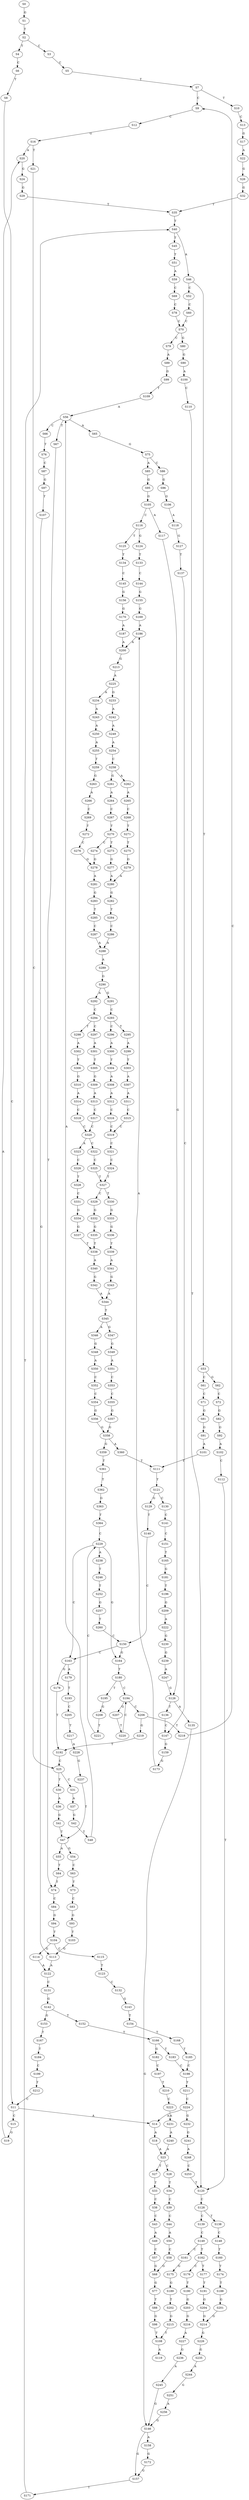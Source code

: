 strict digraph  {
	S0 -> S1 [ label = G ];
	S1 -> S2 [ label = T ];
	S2 -> S3 [ label = C ];
	S2 -> S4 [ label = T ];
	S3 -> S5 [ label = C ];
	S4 -> S6 [ label = C ];
	S5 -> S7 [ label = T ];
	S6 -> S8 [ label = T ];
	S7 -> S9 [ label = C ];
	S7 -> S10 [ label = T ];
	S8 -> S11 [ label = C ];
	S9 -> S12 [ label = C ];
	S10 -> S13 [ label = C ];
	S11 -> S14 [ label = A ];
	S11 -> S15 [ label = C ];
	S12 -> S16 [ label = G ];
	S13 -> S17 [ label = G ];
	S14 -> S18 [ label = A ];
	S15 -> S19 [ label = G ];
	S16 -> S20 [ label = A ];
	S16 -> S21 [ label = T ];
	S17 -> S22 [ label = A ];
	S18 -> S23 [ label = A ];
	S19 -> S20 [ label = A ];
	S20 -> S24 [ label = G ];
	S21 -> S25 [ label = C ];
	S22 -> S26 [ label = G ];
	S23 -> S27 [ label = T ];
	S23 -> S28 [ label = C ];
	S24 -> S29 [ label = G ];
	S25 -> S30 [ label = T ];
	S25 -> S31 [ label = C ];
	S26 -> S32 [ label = G ];
	S27 -> S33 [ label = T ];
	S28 -> S34 [ label = T ];
	S29 -> S35 [ label = T ];
	S30 -> S36 [ label = A ];
	S31 -> S37 [ label = A ];
	S32 -> S35 [ label = T ];
	S33 -> S38 [ label = C ];
	S34 -> S39 [ label = C ];
	S35 -> S40 [ label = T ];
	S36 -> S41 [ label = G ];
	S37 -> S42 [ label = G ];
	S38 -> S43 [ label = C ];
	S39 -> S44 [ label = C ];
	S40 -> S45 [ label = T ];
	S40 -> S46 [ label = A ];
	S41 -> S47 [ label = T ];
	S42 -> S48 [ label = T ];
	S43 -> S49 [ label = A ];
	S44 -> S50 [ label = A ];
	S45 -> S51 [ label = T ];
	S46 -> S52 [ label = C ];
	S46 -> S53 [ label = T ];
	S47 -> S54 [ label = G ];
	S47 -> S55 [ label = A ];
	S48 -> S56 [ label = A ];
	S49 -> S57 [ label = C ];
	S50 -> S58 [ label = C ];
	S51 -> S59 [ label = A ];
	S52 -> S60 [ label = C ];
	S53 -> S61 [ label = C ];
	S53 -> S62 [ label = G ];
	S54 -> S63 [ label = C ];
	S55 -> S64 [ label = T ];
	S56 -> S65 [ label = A ];
	S56 -> S66 [ label = C ];
	S56 -> S67 [ label = T ];
	S57 -> S68 [ label = G ];
	S58 -> S68 [ label = G ];
	S59 -> S69 [ label = C ];
	S60 -> S70 [ label = C ];
	S61 -> S71 [ label = C ];
	S62 -> S72 [ label = C ];
	S63 -> S73 [ label = T ];
	S64 -> S74 [ label = T ];
	S65 -> S75 [ label = G ];
	S66 -> S76 [ label = T ];
	S67 -> S74 [ label = T ];
	S68 -> S77 [ label = G ];
	S69 -> S78 [ label = C ];
	S70 -> S79 [ label = C ];
	S70 -> S80 [ label = G ];
	S71 -> S81 [ label = G ];
	S72 -> S82 [ label = G ];
	S73 -> S83 [ label = C ];
	S74 -> S84 [ label = C ];
	S75 -> S85 [ label = A ];
	S75 -> S86 [ label = C ];
	S76 -> S87 [ label = C ];
	S77 -> S88 [ label = T ];
	S78 -> S70 [ label = C ];
	S79 -> S89 [ label = A ];
	S80 -> S90 [ label = G ];
	S81 -> S91 [ label = G ];
	S82 -> S92 [ label = G ];
	S83 -> S93 [ label = G ];
	S84 -> S94 [ label = G ];
	S85 -> S95 [ label = G ];
	S86 -> S96 [ label = G ];
	S87 -> S97 [ label = G ];
	S88 -> S98 [ label = G ];
	S89 -> S99 [ label = G ];
	S90 -> S100 [ label = A ];
	S91 -> S101 [ label = A ];
	S92 -> S102 [ label = A ];
	S93 -> S103 [ label = T ];
	S94 -> S104 [ label = T ];
	S95 -> S105 [ label = G ];
	S96 -> S106 [ label = G ];
	S97 -> S107 [ label = T ];
	S98 -> S108 [ label = T ];
	S99 -> S109 [ label = T ];
	S100 -> S110 [ label = C ];
	S101 -> S111 [ label = T ];
	S102 -> S112 [ label = C ];
	S103 -> S113 [ label = G ];
	S104 -> S114 [ label = G ];
	S104 -> S115 [ label = C ];
	S105 -> S116 [ label = C ];
	S105 -> S117 [ label = A ];
	S106 -> S118 [ label = A ];
	S107 -> S113 [ label = G ];
	S108 -> S119 [ label = A ];
	S109 -> S56 [ label = A ];
	S110 -> S120 [ label = T ];
	S111 -> S121 [ label = T ];
	S112 -> S120 [ label = T ];
	S113 -> S122 [ label = A ];
	S114 -> S122 [ label = A ];
	S115 -> S123 [ label = T ];
	S116 -> S124 [ label = G ];
	S116 -> S125 [ label = T ];
	S117 -> S126 [ label = G ];
	S118 -> S127 [ label = G ];
	S120 -> S128 [ label = C ];
	S121 -> S129 [ label = G ];
	S121 -> S130 [ label = C ];
	S122 -> S131 [ label = C ];
	S123 -> S132 [ label = C ];
	S124 -> S133 [ label = T ];
	S125 -> S134 [ label = T ];
	S126 -> S135 [ label = A ];
	S126 -> S136 [ label = T ];
	S127 -> S137 [ label = T ];
	S128 -> S138 [ label = T ];
	S128 -> S139 [ label = C ];
	S129 -> S140 [ label = T ];
	S130 -> S141 [ label = C ];
	S131 -> S142 [ label = G ];
	S132 -> S143 [ label = G ];
	S133 -> S144 [ label = C ];
	S134 -> S145 [ label = C ];
	S135 -> S146 [ label = G ];
	S136 -> S147 [ label = C ];
	S137 -> S147 [ label = C ];
	S138 -> S148 [ label = C ];
	S139 -> S149 [ label = C ];
	S140 -> S150 [ label = C ];
	S141 -> S151 [ label = C ];
	S142 -> S152 [ label = T ];
	S142 -> S153 [ label = G ];
	S143 -> S154 [ label = T ];
	S144 -> S155 [ label = G ];
	S145 -> S156 [ label = G ];
	S146 -> S157 [ label = G ];
	S146 -> S158 [ label = A ];
	S147 -> S159 [ label = G ];
	S148 -> S160 [ label = T ];
	S149 -> S161 [ label = C ];
	S149 -> S162 [ label = T ];
	S150 -> S163 [ label = C ];
	S150 -> S164 [ label = G ];
	S151 -> S165 [ label = T ];
	S152 -> S166 [ label = T ];
	S153 -> S167 [ label = T ];
	S154 -> S168 [ label = T ];
	S155 -> S169 [ label = G ];
	S156 -> S170 [ label = G ];
	S157 -> S171 [ label = T ];
	S158 -> S172 [ label = G ];
	S159 -> S173 [ label = G ];
	S160 -> S174 [ label = T ];
	S161 -> S175 [ label = G ];
	S162 -> S176 [ label = C ];
	S162 -> S177 [ label = T ];
	S163 -> S178 [ label = G ];
	S163 -> S179 [ label = A ];
	S164 -> S180 [ label = T ];
	S165 -> S181 [ label = G ];
	S166 -> S182 [ label = G ];
	S166 -> S183 [ label = T ];
	S167 -> S184 [ label = T ];
	S168 -> S185 [ label = T ];
	S169 -> S186 [ label = A ];
	S170 -> S187 [ label = A ];
	S171 -> S40 [ label = T ];
	S172 -> S157 [ label = G ];
	S173 -> S186 [ label = A ];
	S174 -> S188 [ label = T ];
	S175 -> S189 [ label = G ];
	S176 -> S190 [ label = T ];
	S177 -> S191 [ label = T ];
	S178 -> S192 [ label = T ];
	S179 -> S193 [ label = T ];
	S180 -> S194 [ label = C ];
	S180 -> S195 [ label = T ];
	S181 -> S196 [ label = T ];
	S182 -> S197 [ label = C ];
	S183 -> S198 [ label = C ];
	S184 -> S199 [ label = C ];
	S185 -> S198 [ label = C ];
	S186 -> S200 [ label = A ];
	S187 -> S200 [ label = A ];
	S188 -> S201 [ label = G ];
	S189 -> S202 [ label = T ];
	S190 -> S203 [ label = G ];
	S191 -> S204 [ label = G ];
	S192 -> S25 [ label = C ];
	S193 -> S205 [ label = C ];
	S194 -> S206 [ label = C ];
	S194 -> S207 [ label = G ];
	S195 -> S208 [ label = G ];
	S196 -> S209 [ label = G ];
	S197 -> S210 [ label = T ];
	S198 -> S211 [ label = T ];
	S199 -> S212 [ label = T ];
	S200 -> S213 [ label = G ];
	S201 -> S214 [ label = G ];
	S202 -> S215 [ label = G ];
	S203 -> S216 [ label = G ];
	S204 -> S214 [ label = G ];
	S205 -> S217 [ label = T ];
	S206 -> S218 [ label = T ];
	S206 -> S219 [ label = G ];
	S207 -> S220 [ label = T ];
	S208 -> S221 [ label = T ];
	S209 -> S222 [ label = A ];
	S210 -> S223 [ label = C ];
	S211 -> S224 [ label = C ];
	S212 -> S11 [ label = C ];
	S213 -> S225 [ label = A ];
	S214 -> S226 [ label = G ];
	S215 -> S108 [ label = T ];
	S216 -> S227 [ label = A ];
	S217 -> S228 [ label = A ];
	S218 -> S9 [ label = C ];
	S219 -> S192 [ label = T ];
	S220 -> S194 [ label = C ];
	S221 -> S229 [ label = C ];
	S222 -> S230 [ label = G ];
	S223 -> S231 [ label = A ];
	S224 -> S232 [ label = G ];
	S224 -> S14 [ label = A ];
	S225 -> S233 [ label = G ];
	S225 -> S234 [ label = A ];
	S226 -> S235 [ label = G ];
	S227 -> S236 [ label = G ];
	S228 -> S237 [ label = G ];
	S229 -> S238 [ label = A ];
	S229 -> S164 [ label = G ];
	S229 -> S163 [ label = C ];
	S230 -> S239 [ label = G ];
	S231 -> S240 [ label = A ];
	S232 -> S241 [ label = G ];
	S233 -> S242 [ label = A ];
	S234 -> S243 [ label = A ];
	S235 -> S244 [ label = A ];
	S236 -> S245 [ label = A ];
	S237 -> S47 [ label = T ];
	S238 -> S246 [ label = T ];
	S239 -> S247 [ label = A ];
	S240 -> S23 [ label = A ];
	S241 -> S248 [ label = A ];
	S242 -> S249 [ label = A ];
	S243 -> S250 [ label = A ];
	S244 -> S251 [ label = G ];
	S245 -> S146 [ label = G ];
	S246 -> S252 [ label = T ];
	S247 -> S126 [ label = G ];
	S248 -> S253 [ label = C ];
	S249 -> S254 [ label = A ];
	S250 -> S255 [ label = A ];
	S251 -> S256 [ label = A ];
	S252 -> S257 [ label = G ];
	S253 -> S120 [ label = T ];
	S254 -> S258 [ label = C ];
	S255 -> S259 [ label = T ];
	S256 -> S146 [ label = G ];
	S257 -> S260 [ label = T ];
	S258 -> S261 [ label = G ];
	S258 -> S262 [ label = A ];
	S259 -> S263 [ label = G ];
	S260 -> S150 [ label = C ];
	S261 -> S264 [ label = A ];
	S262 -> S265 [ label = A ];
	S263 -> S266 [ label = A ];
	S264 -> S267 [ label = C ];
	S265 -> S268 [ label = C ];
	S266 -> S269 [ label = C ];
	S267 -> S270 [ label = T ];
	S268 -> S271 [ label = T ];
	S269 -> S272 [ label = T ];
	S270 -> S273 [ label = T ];
	S270 -> S274 [ label = C ];
	S271 -> S275 [ label = T ];
	S272 -> S276 [ label = C ];
	S273 -> S277 [ label = G ];
	S274 -> S278 [ label = G ];
	S275 -> S279 [ label = G ];
	S276 -> S278 [ label = G ];
	S277 -> S280 [ label = A ];
	S278 -> S281 [ label = A ];
	S279 -> S280 [ label = A ];
	S280 -> S282 [ label = G ];
	S281 -> S283 [ label = G ];
	S282 -> S284 [ label = T ];
	S283 -> S285 [ label = T ];
	S284 -> S286 [ label = C ];
	S285 -> S287 [ label = C ];
	S286 -> S288 [ label = A ];
	S287 -> S288 [ label = A ];
	S288 -> S289 [ label = A ];
	S289 -> S290 [ label = G ];
	S290 -> S291 [ label = G ];
	S290 -> S292 [ label = A ];
	S291 -> S293 [ label = C ];
	S292 -> S294 [ label = C ];
	S293 -> S295 [ label = T ];
	S293 -> S296 [ label = C ];
	S294 -> S297 [ label = C ];
	S294 -> S298 [ label = T ];
	S295 -> S299 [ label = A ];
	S296 -> S300 [ label = A ];
	S297 -> S301 [ label = A ];
	S298 -> S302 [ label = A ];
	S299 -> S303 [ label = T ];
	S300 -> S304 [ label = T ];
	S301 -> S305 [ label = T ];
	S302 -> S306 [ label = T ];
	S303 -> S307 [ label = A ];
	S304 -> S308 [ label = A ];
	S305 -> S309 [ label = G ];
	S306 -> S310 [ label = G ];
	S307 -> S311 [ label = A ];
	S308 -> S312 [ label = A ];
	S309 -> S313 [ label = A ];
	S310 -> S314 [ label = A ];
	S311 -> S315 [ label = C ];
	S312 -> S316 [ label = C ];
	S313 -> S317 [ label = C ];
	S314 -> S318 [ label = C ];
	S315 -> S319 [ label = C ];
	S316 -> S319 [ label = C ];
	S317 -> S320 [ label = C ];
	S318 -> S320 [ label = C ];
	S319 -> S321 [ label = C ];
	S320 -> S322 [ label = C ];
	S320 -> S323 [ label = A ];
	S321 -> S324 [ label = C ];
	S322 -> S325 [ label = C ];
	S323 -> S326 [ label = C ];
	S324 -> S327 [ label = T ];
	S325 -> S327 [ label = T ];
	S326 -> S328 [ label = T ];
	S327 -> S329 [ label = C ];
	S327 -> S330 [ label = T ];
	S328 -> S331 [ label = C ];
	S329 -> S332 [ label = G ];
	S330 -> S333 [ label = G ];
	S331 -> S334 [ label = G ];
	S332 -> S335 [ label = G ];
	S333 -> S336 [ label = G ];
	S334 -> S337 [ label = G ];
	S335 -> S338 [ label = T ];
	S336 -> S339 [ label = T ];
	S337 -> S338 [ label = T ];
	S338 -> S340 [ label = A ];
	S339 -> S341 [ label = A ];
	S340 -> S342 [ label = G ];
	S341 -> S343 [ label = G ];
	S342 -> S344 [ label = A ];
	S343 -> S344 [ label = A ];
	S344 -> S345 [ label = T ];
	S345 -> S346 [ label = A ];
	S345 -> S347 [ label = G ];
	S346 -> S348 [ label = G ];
	S347 -> S349 [ label = G ];
	S348 -> S350 [ label = A ];
	S349 -> S351 [ label = A ];
	S350 -> S352 [ label = C ];
	S351 -> S353 [ label = C ];
	S352 -> S354 [ label = C ];
	S353 -> S355 [ label = C ];
	S354 -> S356 [ label = G ];
	S355 -> S357 [ label = G ];
	S356 -> S358 [ label = G ];
	S357 -> S358 [ label = G ];
	S358 -> S359 [ label = G ];
	S358 -> S360 [ label = A ];
	S359 -> S361 [ label = T ];
	S360 -> S111 [ label = T ];
	S361 -> S362 [ label = T ];
	S362 -> S363 [ label = G ];
	S363 -> S364 [ label = T ];
	S364 -> S229 [ label = C ];
}
